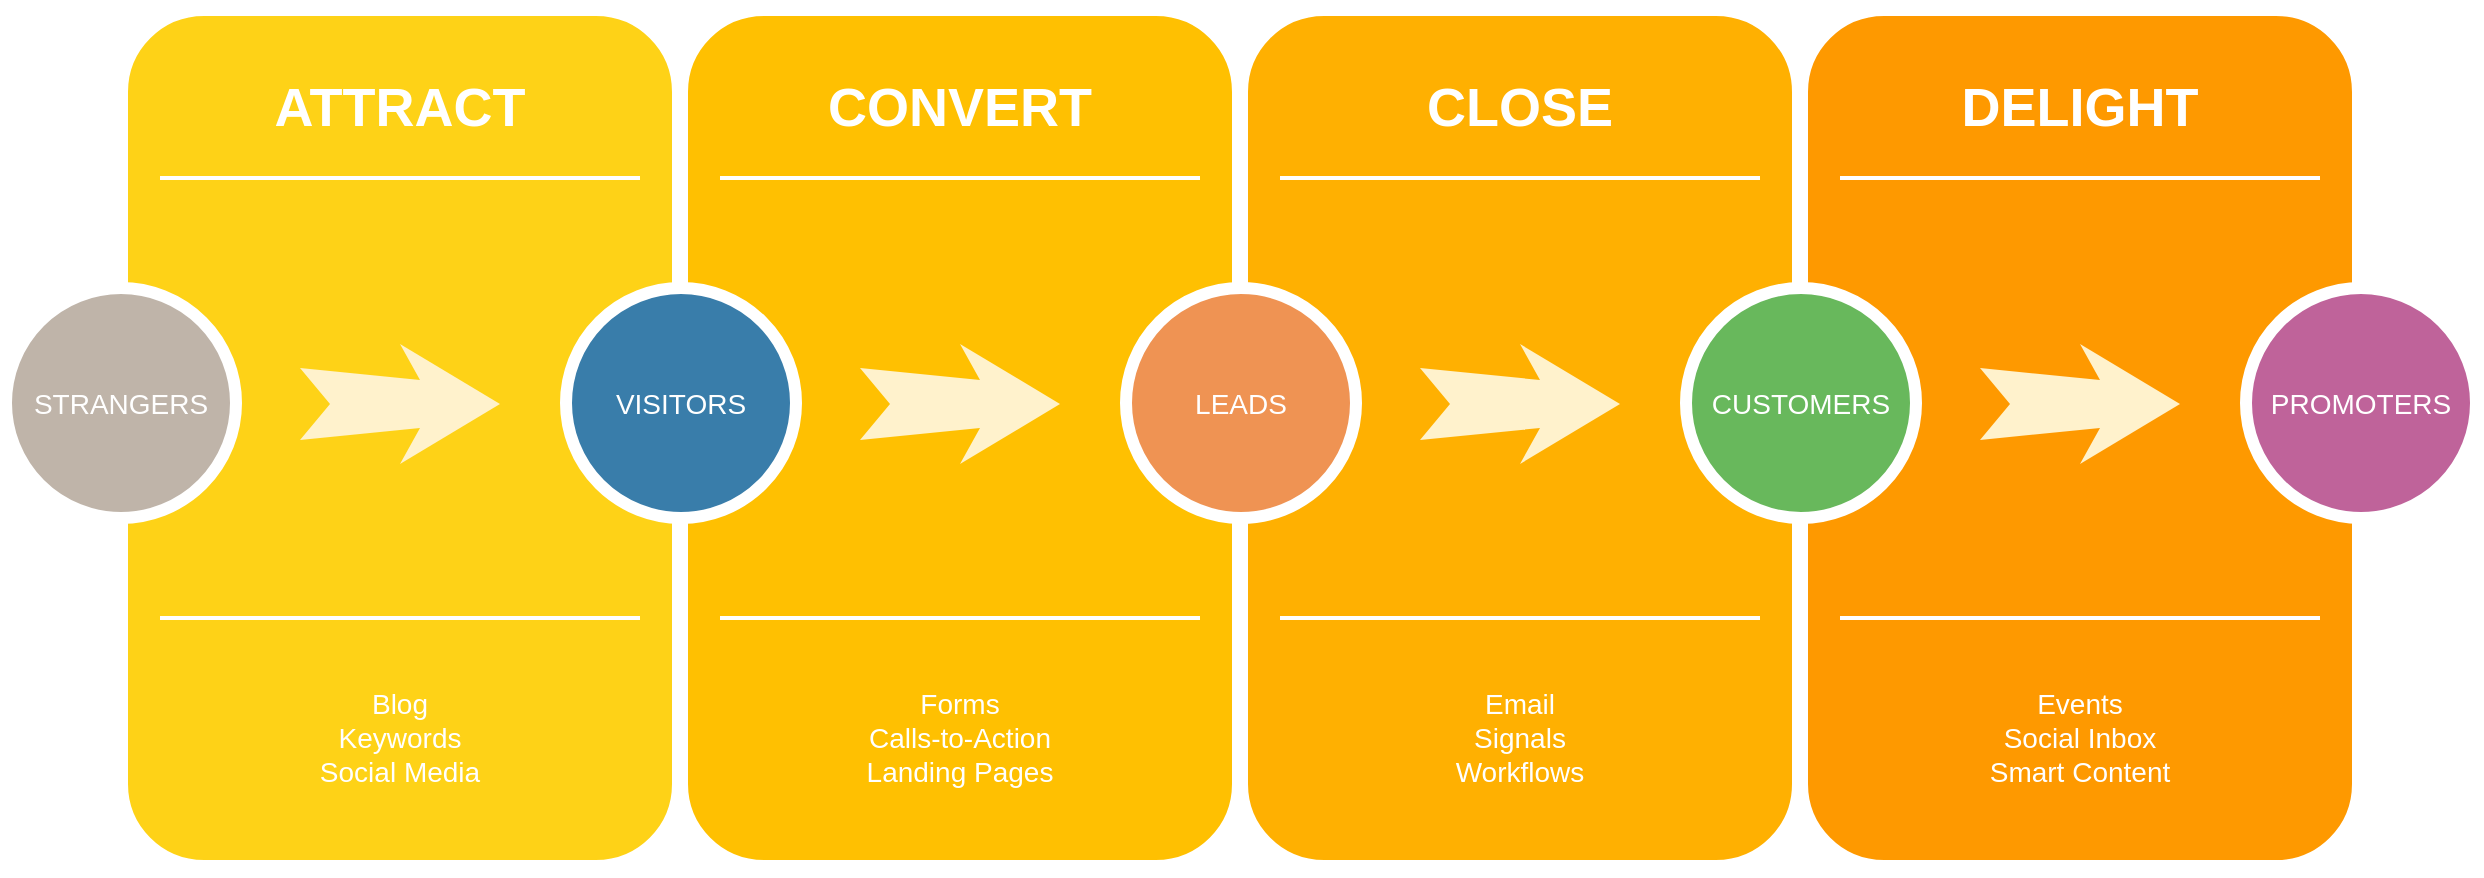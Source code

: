 <mxfile version="20.2.4" type="github" pages="2">
  <diagram id="eppBDKNscmFUNIZ72CPj" name="Page-1">
    <mxGraphModel dx="1038" dy="556" grid="1" gridSize="10" guides="1" tooltips="1" connect="1" arrows="1" fold="1" page="1" pageScale="1" pageWidth="827" pageHeight="1169" math="0" shadow="0">
      <root>
        <mxCell id="0" />
        <mxCell id="1" parent="0" />
        <mxCell id="wJL9VLSeTnjvx6btiRIN-26" value="" style="whiteSpace=wrap;html=1;rounded=1;shadow=0;strokeWidth=8;fontSize=20;align=center;fillColor=#FED217;strokeColor=#FFFFFF;" vertex="1" parent="1">
          <mxGeometry x="77" y="20" width="280" height="430" as="geometry" />
        </mxCell>
        <mxCell id="wJL9VLSeTnjvx6btiRIN-27" value="ATTRACT" style="text;html=1;strokeColor=none;fillColor=none;align=center;verticalAlign=middle;whiteSpace=wrap;rounded=0;shadow=0;fontSize=27;fontColor=#FFFFFF;fontStyle=1" vertex="1" parent="1">
          <mxGeometry x="77" y="40" width="280" height="60" as="geometry" />
        </mxCell>
        <mxCell id="wJL9VLSeTnjvx6btiRIN-28" value="Blog&lt;div&gt;Keywords&lt;/div&gt;&lt;div&gt;Social Media&lt;/div&gt;" style="text;html=1;strokeColor=none;fillColor=none;align=center;verticalAlign=middle;whiteSpace=wrap;rounded=0;shadow=0;fontSize=14;fontColor=#FFFFFF;" vertex="1" parent="1">
          <mxGeometry x="77" y="340" width="280" height="90" as="geometry" />
        </mxCell>
        <mxCell id="wJL9VLSeTnjvx6btiRIN-29" value="" style="line;strokeWidth=2;html=1;rounded=0;shadow=0;fontSize=27;align=center;fillColor=none;strokeColor=#FFFFFF;" vertex="1" parent="1">
          <mxGeometry x="97" y="100" width="240" height="10" as="geometry" />
        </mxCell>
        <mxCell id="wJL9VLSeTnjvx6btiRIN-30" value="" style="line;strokeWidth=2;html=1;rounded=0;shadow=0;fontSize=27;align=center;fillColor=none;strokeColor=#FFFFFF;" vertex="1" parent="1">
          <mxGeometry x="97" y="320" width="240" height="10" as="geometry" />
        </mxCell>
        <mxCell id="wJL9VLSeTnjvx6btiRIN-31" value="STRANGERS" style="ellipse;whiteSpace=wrap;html=1;rounded=0;shadow=0;strokeWidth=6;fontSize=14;align=center;fillColor=#BFB4A9;strokeColor=#FFFFFF;fontColor=#FFFFFF;" vertex="1" parent="1">
          <mxGeometry x="20" y="160" width="115" height="115" as="geometry" />
        </mxCell>
        <mxCell id="wJL9VLSeTnjvx6btiRIN-32" value="" style="html=1;shadow=0;dashed=0;align=center;verticalAlign=middle;shape=mxgraph.arrows2.stylisedArrow;dy=0.6;dx=40;notch=15;feather=0.4;rounded=0;strokeWidth=1;fontSize=27;strokeColor=none;fillColor=#fff2cc;" vertex="1" parent="1">
          <mxGeometry x="167" y="188" width="100" height="60" as="geometry" />
        </mxCell>
        <mxCell id="wJL9VLSeTnjvx6btiRIN-33" value="" style="whiteSpace=wrap;html=1;rounded=1;shadow=0;strokeWidth=8;fontSize=20;align=center;fillColor=#FFC001;strokeColor=#FFFFFF;" vertex="1" parent="1">
          <mxGeometry x="357" y="20" width="280" height="430" as="geometry" />
        </mxCell>
        <mxCell id="wJL9VLSeTnjvx6btiRIN-34" value="CONVERT" style="text;html=1;strokeColor=none;fillColor=none;align=center;verticalAlign=middle;whiteSpace=wrap;rounded=0;shadow=0;fontSize=27;fontColor=#FFFFFF;fontStyle=1" vertex="1" parent="1">
          <mxGeometry x="357" y="40" width="280" height="60" as="geometry" />
        </mxCell>
        <mxCell id="wJL9VLSeTnjvx6btiRIN-35" value="Forms&lt;div&gt;Calls-to-Action&lt;/div&gt;&lt;div&gt;Landing Pages&lt;/div&gt;" style="text;html=1;strokeColor=none;fillColor=none;align=center;verticalAlign=middle;whiteSpace=wrap;rounded=0;shadow=0;fontSize=14;fontColor=#FFFFFF;" vertex="1" parent="1">
          <mxGeometry x="357" y="340" width="280" height="90" as="geometry" />
        </mxCell>
        <mxCell id="wJL9VLSeTnjvx6btiRIN-36" value="" style="line;strokeWidth=2;html=1;rounded=0;shadow=0;fontSize=27;align=center;fillColor=none;strokeColor=#FFFFFF;" vertex="1" parent="1">
          <mxGeometry x="377" y="100" width="240" height="10" as="geometry" />
        </mxCell>
        <mxCell id="wJL9VLSeTnjvx6btiRIN-37" value="" style="line;strokeWidth=2;html=1;rounded=0;shadow=0;fontSize=27;align=center;fillColor=none;strokeColor=#FFFFFF;" vertex="1" parent="1">
          <mxGeometry x="377" y="320" width="240" height="10" as="geometry" />
        </mxCell>
        <mxCell id="wJL9VLSeTnjvx6btiRIN-38" value="VISITORS" style="ellipse;whiteSpace=wrap;html=1;rounded=0;shadow=0;strokeWidth=6;fontSize=14;align=center;fillColor=#397DAA;strokeColor=#FFFFFF;fontColor=#FFFFFF;" vertex="1" parent="1">
          <mxGeometry x="300" y="160" width="115" height="115" as="geometry" />
        </mxCell>
        <mxCell id="wJL9VLSeTnjvx6btiRIN-39" value="" style="html=1;shadow=0;dashed=0;align=center;verticalAlign=middle;shape=mxgraph.arrows2.stylisedArrow;dy=0.6;dx=40;notch=15;feather=0.4;rounded=0;strokeWidth=1;fontSize=27;strokeColor=none;fillColor=#fff2cc;" vertex="1" parent="1">
          <mxGeometry x="447" y="188" width="100" height="60" as="geometry" />
        </mxCell>
        <mxCell id="wJL9VLSeTnjvx6btiRIN-40" value="" style="whiteSpace=wrap;html=1;rounded=1;shadow=0;strokeWidth=8;fontSize=20;align=center;fillColor=#FFB001;strokeColor=#FFFFFF;" vertex="1" parent="1">
          <mxGeometry x="637" y="20" width="280" height="430" as="geometry" />
        </mxCell>
        <mxCell id="wJL9VLSeTnjvx6btiRIN-41" value="CLOSE" style="text;html=1;strokeColor=none;fillColor=none;align=center;verticalAlign=middle;whiteSpace=wrap;rounded=0;shadow=0;fontSize=27;fontColor=#FFFFFF;fontStyle=1" vertex="1" parent="1">
          <mxGeometry x="637" y="40" width="280" height="60" as="geometry" />
        </mxCell>
        <mxCell id="wJL9VLSeTnjvx6btiRIN-42" value="Email&lt;div&gt;Signals&lt;/div&gt;&lt;div&gt;Workflows&lt;/div&gt;" style="text;html=1;strokeColor=none;fillColor=none;align=center;verticalAlign=middle;whiteSpace=wrap;rounded=0;shadow=0;fontSize=14;fontColor=#FFFFFF;" vertex="1" parent="1">
          <mxGeometry x="637" y="340" width="280" height="90" as="geometry" />
        </mxCell>
        <mxCell id="wJL9VLSeTnjvx6btiRIN-43" value="" style="line;strokeWidth=2;html=1;rounded=0;shadow=0;fontSize=27;align=center;fillColor=none;strokeColor=#FFFFFF;" vertex="1" parent="1">
          <mxGeometry x="657" y="100" width="240" height="10" as="geometry" />
        </mxCell>
        <mxCell id="wJL9VLSeTnjvx6btiRIN-44" value="" style="line;strokeWidth=2;html=1;rounded=0;shadow=0;fontSize=27;align=center;fillColor=none;strokeColor=#FFFFFF;" vertex="1" parent="1">
          <mxGeometry x="657" y="320" width="240" height="10" as="geometry" />
        </mxCell>
        <mxCell id="wJL9VLSeTnjvx6btiRIN-45" value="LEADS" style="ellipse;whiteSpace=wrap;html=1;rounded=0;shadow=0;strokeWidth=6;fontSize=14;align=center;fillColor=#EF9353;strokeColor=#FFFFFF;fontColor=#FFFFFF;" vertex="1" parent="1">
          <mxGeometry x="580" y="160" width="115" height="115" as="geometry" />
        </mxCell>
        <mxCell id="wJL9VLSeTnjvx6btiRIN-46" value="" style="html=1;shadow=0;dashed=0;align=center;verticalAlign=middle;shape=mxgraph.arrows2.stylisedArrow;dy=0.6;dx=40;notch=15;feather=0.4;rounded=0;strokeWidth=1;fontSize=27;strokeColor=none;fillColor=#fff2cc;" vertex="1" parent="1">
          <mxGeometry x="727" y="188" width="100" height="60" as="geometry" />
        </mxCell>
        <mxCell id="wJL9VLSeTnjvx6btiRIN-47" value="" style="whiteSpace=wrap;html=1;rounded=1;shadow=0;strokeWidth=8;fontSize=20;align=center;fillColor=#FE9900;strokeColor=#FFFFFF;" vertex="1" parent="1">
          <mxGeometry x="917" y="20" width="280" height="430" as="geometry" />
        </mxCell>
        <mxCell id="wJL9VLSeTnjvx6btiRIN-48" value="DELIGHT" style="text;html=1;strokeColor=none;fillColor=none;align=center;verticalAlign=middle;whiteSpace=wrap;rounded=0;shadow=0;fontSize=27;fontColor=#FFFFFF;fontStyle=1" vertex="1" parent="1">
          <mxGeometry x="917" y="40" width="280" height="60" as="geometry" />
        </mxCell>
        <mxCell id="wJL9VLSeTnjvx6btiRIN-49" value="Events&lt;div&gt;Social Inbox&lt;/div&gt;&lt;div&gt;Smart Content&lt;/div&gt;" style="text;html=1;strokeColor=none;fillColor=none;align=center;verticalAlign=middle;whiteSpace=wrap;rounded=0;shadow=0;fontSize=14;fontColor=#FFFFFF;" vertex="1" parent="1">
          <mxGeometry x="917" y="340" width="280" height="90" as="geometry" />
        </mxCell>
        <mxCell id="wJL9VLSeTnjvx6btiRIN-50" value="" style="line;strokeWidth=2;html=1;rounded=0;shadow=0;fontSize=27;align=center;fillColor=none;strokeColor=#FFFFFF;" vertex="1" parent="1">
          <mxGeometry x="937" y="100" width="240" height="10" as="geometry" />
        </mxCell>
        <mxCell id="wJL9VLSeTnjvx6btiRIN-51" value="" style="line;strokeWidth=2;html=1;rounded=0;shadow=0;fontSize=27;align=center;fillColor=none;strokeColor=#FFFFFF;" vertex="1" parent="1">
          <mxGeometry x="937" y="320" width="240" height="10" as="geometry" />
        </mxCell>
        <mxCell id="wJL9VLSeTnjvx6btiRIN-52" value="CUSTOMERS" style="ellipse;whiteSpace=wrap;html=1;rounded=0;shadow=0;strokeWidth=6;fontSize=14;align=center;fillColor=#68B85C;strokeColor=#FFFFFF;fontColor=#FFFFFF;" vertex="1" parent="1">
          <mxGeometry x="860" y="160" width="115" height="115" as="geometry" />
        </mxCell>
        <mxCell id="wJL9VLSeTnjvx6btiRIN-53" value="" style="html=1;shadow=0;dashed=0;align=center;verticalAlign=middle;shape=mxgraph.arrows2.stylisedArrow;dy=0.6;dx=40;notch=15;feather=0.4;rounded=0;strokeWidth=1;fontSize=27;strokeColor=none;fillColor=#fff2cc;" vertex="1" parent="1">
          <mxGeometry x="1007" y="188" width="100" height="60" as="geometry" />
        </mxCell>
        <mxCell id="wJL9VLSeTnjvx6btiRIN-54" value="PROMOTERS" style="ellipse;whiteSpace=wrap;html=1;rounded=0;shadow=0;strokeWidth=6;fontSize=14;align=center;fillColor=#BF639A;strokeColor=#FFFFFF;fontColor=#FFFFFF;" vertex="1" parent="1">
          <mxGeometry x="1140" y="160" width="115" height="115" as="geometry" />
        </mxCell>
      </root>
    </mxGraphModel>
  </diagram>
  <diagram id="9rL5L918kPEEiDsSH4N7" name="第 2 页">
    <mxGraphModel dx="1038" dy="556" grid="1" gridSize="10" guides="1" tooltips="1" connect="1" arrows="1" fold="1" page="1" pageScale="1" pageWidth="827" pageHeight="1169" math="0" shadow="0">
      <root>
        <mxCell id="0" />
        <mxCell id="1" parent="0" />
        <mxCell id="OOvZ5F88C5ZpXP3dPj9k-1" value="Pool" style="swimlane;html=1;childLayout=stackLayout;startSize=20;rounded=0;shadow=0;labelBackgroundColor=none;strokeWidth=1;fontFamily=Verdana;fontSize=8;align=center;" vertex="1" parent="1">
          <mxGeometry x="20" y="20" width="960" height="750" as="geometry" />
        </mxCell>
        <mxCell id="OOvZ5F88C5ZpXP3dPj9k-2" value="Lane 1" style="swimlane;html=1;startSize=20;" vertex="1" parent="OOvZ5F88C5ZpXP3dPj9k-1">
          <mxGeometry y="20" width="160" height="730" as="geometry" />
        </mxCell>
        <mxCell id="OOvZ5F88C5ZpXP3dPj9k-3" value="" style="rounded=1;whiteSpace=wrap;html=1;shadow=0;labelBackgroundColor=none;strokeWidth=1;fontFamily=Verdana;fontSize=8;align=center;" vertex="1" parent="OOvZ5F88C5ZpXP3dPj9k-2">
          <mxGeometry x="20" y="65" width="100" height="60" as="geometry" />
        </mxCell>
        <mxCell id="OOvZ5F88C5ZpXP3dPj9k-4" value="" style="rounded=1;whiteSpace=wrap;html=1;shadow=0;labelBackgroundColor=none;strokeWidth=1;fontFamily=Verdana;fontSize=8;align=center;" vertex="1" parent="OOvZ5F88C5ZpXP3dPj9k-2">
          <mxGeometry x="20" y="155" width="100" height="60" as="geometry" />
        </mxCell>
        <mxCell id="OOvZ5F88C5ZpXP3dPj9k-5" value="" style="rounded=1;whiteSpace=wrap;html=1;shadow=0;labelBackgroundColor=none;strokeWidth=1;fontFamily=Verdana;fontSize=8;align=center;" vertex="1" parent="OOvZ5F88C5ZpXP3dPj9k-2">
          <mxGeometry x="30" y="560" width="100" height="60" as="geometry" />
        </mxCell>
        <mxCell id="OOvZ5F88C5ZpXP3dPj9k-6" style="edgeStyle=orthogonalEdgeStyle;rounded=1;html=1;labelBackgroundColor=none;startArrow=none;startFill=0;startSize=5;endArrow=classicThin;endFill=1;endSize=5;jettySize=auto;orthogonalLoop=1;strokeWidth=1;fontFamily=Verdana;fontSize=8" edge="1" parent="OOvZ5F88C5ZpXP3dPj9k-1" source="OOvZ5F88C5ZpXP3dPj9k-3" target="OOvZ5F88C5ZpXP3dPj9k-22">
          <mxGeometry relative="1" as="geometry" />
        </mxCell>
        <mxCell id="OOvZ5F88C5ZpXP3dPj9k-7" style="edgeStyle=orthogonalEdgeStyle;rounded=1;html=1;labelBackgroundColor=none;startArrow=none;startFill=0;startSize=5;endArrow=classicThin;endFill=1;endSize=5;jettySize=auto;orthogonalLoop=1;strokeWidth=1;fontFamily=Verdana;fontSize=8" edge="1" parent="OOvZ5F88C5ZpXP3dPj9k-1" source="OOvZ5F88C5ZpXP3dPj9k-22" target="OOvZ5F88C5ZpXP3dPj9k-4">
          <mxGeometry relative="1" as="geometry">
            <Array as="points">
              <mxPoint x="240" y="155" />
              <mxPoint x="70" y="155" />
            </Array>
          </mxGeometry>
        </mxCell>
        <mxCell id="OOvZ5F88C5ZpXP3dPj9k-8" style="edgeStyle=orthogonalEdgeStyle;rounded=1;html=1;labelBackgroundColor=none;startArrow=none;startFill=0;startSize=5;endArrow=classicThin;endFill=1;endSize=5;jettySize=auto;orthogonalLoop=1;strokeWidth=1;fontFamily=Verdana;fontSize=8" edge="1" parent="OOvZ5F88C5ZpXP3dPj9k-1" source="OOvZ5F88C5ZpXP3dPj9k-4" target="OOvZ5F88C5ZpXP3dPj9k-24">
          <mxGeometry relative="1" as="geometry" />
        </mxCell>
        <mxCell id="OOvZ5F88C5ZpXP3dPj9k-9" style="edgeStyle=orthogonalEdgeStyle;rounded=1;html=1;labelBackgroundColor=none;startArrow=none;startFill=0;startSize=5;endArrow=classicThin;endFill=1;endSize=5;jettySize=auto;orthogonalLoop=1;strokeWidth=1;fontFamily=Verdana;fontSize=8" edge="1" parent="OOvZ5F88C5ZpXP3dPj9k-1" source="OOvZ5F88C5ZpXP3dPj9k-25" target="OOvZ5F88C5ZpXP3dPj9k-4">
          <mxGeometry relative="1" as="geometry" />
        </mxCell>
        <mxCell id="OOvZ5F88C5ZpXP3dPj9k-10" style="edgeStyle=orthogonalEdgeStyle;rounded=1;html=1;labelBackgroundColor=none;startArrow=none;startFill=0;startSize=5;endArrow=classicThin;endFill=1;endSize=5;jettySize=auto;orthogonalLoop=1;strokeWidth=1;fontFamily=Verdana;fontSize=8" edge="1" parent="OOvZ5F88C5ZpXP3dPj9k-1" source="OOvZ5F88C5ZpXP3dPj9k-30" target="OOvZ5F88C5ZpXP3dPj9k-4">
          <mxGeometry relative="1" as="geometry" />
        </mxCell>
        <mxCell id="OOvZ5F88C5ZpXP3dPj9k-11" style="edgeStyle=orthogonalEdgeStyle;rounded=1;html=1;labelBackgroundColor=none;startArrow=none;startFill=0;startSize=5;endArrow=classicThin;endFill=1;endSize=5;jettySize=auto;orthogonalLoop=1;strokeWidth=1;fontFamily=Verdana;fontSize=8" edge="1" parent="OOvZ5F88C5ZpXP3dPj9k-1" source="OOvZ5F88C5ZpXP3dPj9k-33" target="OOvZ5F88C5ZpXP3dPj9k-4">
          <mxGeometry relative="1" as="geometry">
            <Array as="points">
              <mxPoint x="20" y="690" />
              <mxPoint x="20" y="370" />
              <mxPoint x="70" y="370" />
            </Array>
          </mxGeometry>
        </mxCell>
        <mxCell id="OOvZ5F88C5ZpXP3dPj9k-12" style="edgeStyle=orthogonalEdgeStyle;rounded=1;html=1;labelBackgroundColor=none;startArrow=none;startFill=0;startSize=5;endArrow=classicThin;endFill=1;endSize=5;jettySize=auto;orthogonalLoop=1;strokeWidth=1;fontFamily=Verdana;fontSize=8" edge="1" parent="OOvZ5F88C5ZpXP3dPj9k-1" source="OOvZ5F88C5ZpXP3dPj9k-25" target="OOvZ5F88C5ZpXP3dPj9k-29">
          <mxGeometry relative="1" as="geometry" />
        </mxCell>
        <mxCell id="OOvZ5F88C5ZpXP3dPj9k-13" style="edgeStyle=orthogonalEdgeStyle;rounded=1;html=1;labelBackgroundColor=none;startArrow=none;startFill=0;startSize=5;endArrow=classicThin;endFill=1;endSize=5;jettySize=auto;orthogonalLoop=1;strokeWidth=1;fontFamily=Verdana;fontSize=8" edge="1" parent="OOvZ5F88C5ZpXP3dPj9k-1" source="OOvZ5F88C5ZpXP3dPj9k-33" target="OOvZ5F88C5ZpXP3dPj9k-41">
          <mxGeometry relative="1" as="geometry" />
        </mxCell>
        <mxCell id="OOvZ5F88C5ZpXP3dPj9k-14" style="edgeStyle=orthogonalEdgeStyle;rounded=1;html=1;labelBackgroundColor=none;startArrow=none;startFill=0;startSize=5;endArrow=classicThin;endFill=1;endSize=5;jettySize=auto;orthogonalLoop=1;strokeWidth=1;fontFamily=Verdana;fontSize=8" edge="1" parent="OOvZ5F88C5ZpXP3dPj9k-1" source="OOvZ5F88C5ZpXP3dPj9k-41" target="OOvZ5F88C5ZpXP3dPj9k-45">
          <mxGeometry relative="1" as="geometry" />
        </mxCell>
        <mxCell id="OOvZ5F88C5ZpXP3dPj9k-15" style="edgeStyle=orthogonalEdgeStyle;rounded=1;html=1;labelBackgroundColor=none;startArrow=none;startFill=0;startSize=5;endArrow=classicThin;endFill=1;endSize=5;jettySize=auto;orthogonalLoop=1;strokeWidth=1;fontFamily=Verdana;fontSize=8" edge="1" parent="OOvZ5F88C5ZpXP3dPj9k-1" source="OOvZ5F88C5ZpXP3dPj9k-31" target="OOvZ5F88C5ZpXP3dPj9k-38">
          <mxGeometry relative="1" as="geometry" />
        </mxCell>
        <mxCell id="OOvZ5F88C5ZpXP3dPj9k-16" style="edgeStyle=orthogonalEdgeStyle;rounded=1;html=1;labelBackgroundColor=none;startArrow=none;startFill=0;startSize=5;endArrow=classicThin;endFill=1;endSize=5;jettySize=auto;orthogonalLoop=1;strokeWidth=1;fontFamily=Verdana;fontSize=8" edge="1" parent="OOvZ5F88C5ZpXP3dPj9k-1" source="OOvZ5F88C5ZpXP3dPj9k-40" target="OOvZ5F88C5ZpXP3dPj9k-26">
          <mxGeometry relative="1" as="geometry">
            <Array as="points">
              <mxPoint x="660" y="610" />
              <mxPoint x="660" y="550" />
              <mxPoint x="400" y="550" />
            </Array>
          </mxGeometry>
        </mxCell>
        <mxCell id="OOvZ5F88C5ZpXP3dPj9k-17" style="edgeStyle=orthogonalEdgeStyle;rounded=1;html=1;labelBackgroundColor=none;startArrow=none;startFill=0;startSize=5;endArrow=classicThin;endFill=1;endSize=5;jettySize=auto;orthogonalLoop=1;strokeColor=#000000;strokeWidth=1;fontFamily=Verdana;fontSize=8;fontColor=#000000;" edge="1" parent="OOvZ5F88C5ZpXP3dPj9k-1" source="OOvZ5F88C5ZpXP3dPj9k-40" target="OOvZ5F88C5ZpXP3dPj9k-32">
          <mxGeometry relative="1" as="geometry" />
        </mxCell>
        <mxCell id="OOvZ5F88C5ZpXP3dPj9k-18" style="edgeStyle=orthogonalEdgeStyle;rounded=1;html=1;labelBackgroundColor=none;startArrow=none;startFill=0;startSize=5;endArrow=classicThin;endFill=1;endSize=5;jettySize=auto;orthogonalLoop=1;strokeWidth=1;fontFamily=Verdana;fontSize=8" edge="1" parent="OOvZ5F88C5ZpXP3dPj9k-1" source="OOvZ5F88C5ZpXP3dPj9k-40" target="OOvZ5F88C5ZpXP3dPj9k-5">
          <mxGeometry relative="1" as="geometry">
            <Array as="points">
              <mxPoint x="660" y="610" />
              <mxPoint x="660" y="550" />
              <mxPoint x="80" y="550" />
            </Array>
          </mxGeometry>
        </mxCell>
        <mxCell id="OOvZ5F88C5ZpXP3dPj9k-19" style="edgeStyle=orthogonalEdgeStyle;rounded=1;html=1;labelBackgroundColor=none;startArrow=none;startFill=0;startSize=5;endArrow=classicThin;endFill=1;endSize=5;jettySize=auto;orthogonalLoop=1;strokeWidth=1;fontFamily=Verdana;fontSize=8" edge="1" parent="OOvZ5F88C5ZpXP3dPj9k-1" source="OOvZ5F88C5ZpXP3dPj9k-5" target="OOvZ5F88C5ZpXP3dPj9k-32">
          <mxGeometry relative="1" as="geometry">
            <Array as="points">
              <mxPoint x="80" y="650" />
              <mxPoint x="490" y="650" />
              <mxPoint x="490" y="610" />
            </Array>
          </mxGeometry>
        </mxCell>
        <mxCell id="OOvZ5F88C5ZpXP3dPj9k-20" style="edgeStyle=orthogonalEdgeStyle;rounded=1;html=1;labelBackgroundColor=none;startArrow=none;startFill=0;startSize=5;endArrow=classicThin;endFill=1;endSize=5;jettySize=auto;orthogonalLoop=1;strokeWidth=1;fontFamily=Verdana;fontSize=8" edge="1" parent="OOvZ5F88C5ZpXP3dPj9k-1" source="OOvZ5F88C5ZpXP3dPj9k-26" target="OOvZ5F88C5ZpXP3dPj9k-32">
          <mxGeometry relative="1" as="geometry" />
        </mxCell>
        <mxCell id="OOvZ5F88C5ZpXP3dPj9k-21" value="Lane 2" style="swimlane;html=1;startSize=20;" vertex="1" parent="OOvZ5F88C5ZpXP3dPj9k-1">
          <mxGeometry x="160" y="20" width="160" height="730" as="geometry" />
        </mxCell>
        <mxCell id="OOvZ5F88C5ZpXP3dPj9k-22" value="" style="rounded=1;whiteSpace=wrap;html=1;shadow=0;labelBackgroundColor=none;strokeWidth=1;fontFamily=Verdana;fontSize=8;align=center;" vertex="1" parent="OOvZ5F88C5ZpXP3dPj9k-21">
          <mxGeometry x="30" y="65" width="100" height="60" as="geometry" />
        </mxCell>
        <mxCell id="OOvZ5F88C5ZpXP3dPj9k-23" value="Lane 3" style="swimlane;html=1;startSize=20;" vertex="1" parent="OOvZ5F88C5ZpXP3dPj9k-1">
          <mxGeometry x="320" y="20" width="160" height="730" as="geometry" />
        </mxCell>
        <mxCell id="OOvZ5F88C5ZpXP3dPj9k-24" value="" style="rounded=1;whiteSpace=wrap;html=1;shadow=0;labelBackgroundColor=none;strokeWidth=1;fontFamily=Verdana;fontSize=8;align=center;" vertex="1" parent="OOvZ5F88C5ZpXP3dPj9k-23">
          <mxGeometry x="30" y="155" width="100" height="60" as="geometry" />
        </mxCell>
        <mxCell id="OOvZ5F88C5ZpXP3dPj9k-25" value="" style="rhombus;whiteSpace=wrap;html=1;rounded=0;shadow=0;labelBackgroundColor=none;strokeWidth=1;fontFamily=Verdana;fontSize=8;align=center;" vertex="1" parent="OOvZ5F88C5ZpXP3dPj9k-23">
          <mxGeometry x="40" y="240" width="80" height="60" as="geometry" />
        </mxCell>
        <mxCell id="OOvZ5F88C5ZpXP3dPj9k-26" value="" style="rounded=1;whiteSpace=wrap;html=1;shadow=0;labelBackgroundColor=none;strokeWidth=1;fontFamily=Verdana;fontSize=8;align=center;" vertex="1" parent="OOvZ5F88C5ZpXP3dPj9k-23">
          <mxGeometry x="30" y="560" width="100" height="60" as="geometry" />
        </mxCell>
        <mxCell id="OOvZ5F88C5ZpXP3dPj9k-27" style="edgeStyle=orthogonalEdgeStyle;rounded=1;html=1;labelBackgroundColor=none;startArrow=none;startFill=0;startSize=5;endArrow=classicThin;endFill=1;endSize=5;jettySize=auto;orthogonalLoop=1;strokeWidth=1;fontFamily=Verdana;fontSize=8" edge="1" parent="OOvZ5F88C5ZpXP3dPj9k-23" source="OOvZ5F88C5ZpXP3dPj9k-24" target="OOvZ5F88C5ZpXP3dPj9k-25">
          <mxGeometry relative="1" as="geometry" />
        </mxCell>
        <mxCell id="OOvZ5F88C5ZpXP3dPj9k-28" value="Lane 4" style="swimlane;html=1;startSize=20;" vertex="1" parent="OOvZ5F88C5ZpXP3dPj9k-1">
          <mxGeometry x="480" y="20" width="160" height="730" as="geometry" />
        </mxCell>
        <mxCell id="OOvZ5F88C5ZpXP3dPj9k-29" value="" style="rounded=1;whiteSpace=wrap;html=1;shadow=0;labelBackgroundColor=none;strokeWidth=1;fontFamily=Verdana;fontSize=8;align=center;" vertex="1" parent="OOvZ5F88C5ZpXP3dPj9k-28">
          <mxGeometry x="30" y="240" width="100" height="60" as="geometry" />
        </mxCell>
        <mxCell id="OOvZ5F88C5ZpXP3dPj9k-30" value="" style="rhombus;whiteSpace=wrap;html=1;rounded=0;shadow=0;labelBackgroundColor=none;strokeWidth=1;fontFamily=Verdana;fontSize=8;align=center;" vertex="1" parent="OOvZ5F88C5ZpXP3dPj9k-28">
          <mxGeometry x="40" y="320" width="80" height="60" as="geometry" />
        </mxCell>
        <mxCell id="OOvZ5F88C5ZpXP3dPj9k-31" value="" style="rounded=1;whiteSpace=wrap;html=1;shadow=0;labelBackgroundColor=none;strokeWidth=1;fontFamily=Verdana;fontSize=8;align=center;" vertex="1" parent="OOvZ5F88C5ZpXP3dPj9k-28">
          <mxGeometry x="30" y="400" width="100" height="60" as="geometry" />
        </mxCell>
        <mxCell id="OOvZ5F88C5ZpXP3dPj9k-32" value="" style="rounded=1;whiteSpace=wrap;html=1;shadow=0;labelBackgroundColor=none;strokeWidth=1;fontFamily=Verdana;fontSize=8;align=center;" vertex="1" parent="OOvZ5F88C5ZpXP3dPj9k-28">
          <mxGeometry x="30" y="560" width="100" height="60" as="geometry" />
        </mxCell>
        <mxCell id="OOvZ5F88C5ZpXP3dPj9k-33" value="" style="rhombus;whiteSpace=wrap;html=1;rounded=0;shadow=0;labelBackgroundColor=none;strokeWidth=1;fontFamily=Verdana;fontSize=8;align=center;" vertex="1" parent="OOvZ5F88C5ZpXP3dPj9k-28">
          <mxGeometry x="40" y="640" width="80" height="60" as="geometry" />
        </mxCell>
        <mxCell id="OOvZ5F88C5ZpXP3dPj9k-34" style="edgeStyle=orthogonalEdgeStyle;rounded=1;html=1;labelBackgroundColor=none;startArrow=none;startFill=0;startSize=5;endArrow=classicThin;endFill=1;endSize=5;jettySize=auto;orthogonalLoop=1;strokeColor=#000000;strokeWidth=1;fontFamily=Verdana;fontSize=8;fontColor=#000000;" edge="1" parent="OOvZ5F88C5ZpXP3dPj9k-28" source="OOvZ5F88C5ZpXP3dPj9k-29" target="OOvZ5F88C5ZpXP3dPj9k-30">
          <mxGeometry relative="1" as="geometry" />
        </mxCell>
        <mxCell id="OOvZ5F88C5ZpXP3dPj9k-35" style="edgeStyle=orthogonalEdgeStyle;rounded=1;html=1;labelBackgroundColor=none;startArrow=none;startFill=0;startSize=5;endArrow=classicThin;endFill=1;endSize=5;jettySize=auto;orthogonalLoop=1;strokeWidth=1;fontFamily=Verdana;fontSize=8" edge="1" parent="OOvZ5F88C5ZpXP3dPj9k-28" source="OOvZ5F88C5ZpXP3dPj9k-30" target="OOvZ5F88C5ZpXP3dPj9k-31">
          <mxGeometry relative="1" as="geometry" />
        </mxCell>
        <mxCell id="OOvZ5F88C5ZpXP3dPj9k-36" style="edgeStyle=orthogonalEdgeStyle;rounded=1;html=1;labelBackgroundColor=none;startArrow=none;startFill=0;startSize=5;endArrow=classicThin;endFill=1;endSize=5;jettySize=auto;orthogonalLoop=1;strokeWidth=1;fontFamily=Verdana;fontSize=8" edge="1" parent="OOvZ5F88C5ZpXP3dPj9k-28" source="OOvZ5F88C5ZpXP3dPj9k-32" target="OOvZ5F88C5ZpXP3dPj9k-33">
          <mxGeometry relative="1" as="geometry" />
        </mxCell>
        <mxCell id="OOvZ5F88C5ZpXP3dPj9k-37" value="Lane 5" style="swimlane;html=1;startSize=20;" vertex="1" parent="OOvZ5F88C5ZpXP3dPj9k-1">
          <mxGeometry x="640" y="20" width="160" height="730" as="geometry" />
        </mxCell>
        <mxCell id="OOvZ5F88C5ZpXP3dPj9k-38" value="" style="rounded=1;whiteSpace=wrap;html=1;shadow=0;labelBackgroundColor=none;strokeWidth=1;fontFamily=Verdana;fontSize=8;align=center;" vertex="1" parent="OOvZ5F88C5ZpXP3dPj9k-37">
          <mxGeometry x="30" y="400" width="100" height="60" as="geometry" />
        </mxCell>
        <mxCell id="OOvZ5F88C5ZpXP3dPj9k-39" value="" style="rounded=1;whiteSpace=wrap;html=1;shadow=0;labelBackgroundColor=none;strokeWidth=1;fontFamily=Verdana;fontSize=8;align=center;" vertex="1" parent="OOvZ5F88C5ZpXP3dPj9k-37">
          <mxGeometry x="30" y="480" width="100" height="60" as="geometry" />
        </mxCell>
        <mxCell id="OOvZ5F88C5ZpXP3dPj9k-40" value="" style="rounded=1;whiteSpace=wrap;html=1;shadow=0;labelBackgroundColor=none;strokeWidth=1;fontFamily=Verdana;fontSize=8;align=center;" vertex="1" parent="OOvZ5F88C5ZpXP3dPj9k-37">
          <mxGeometry x="30" y="560" width="100" height="60" as="geometry" />
        </mxCell>
        <mxCell id="OOvZ5F88C5ZpXP3dPj9k-41" value="" style="rounded=1;whiteSpace=wrap;html=1;shadow=0;labelBackgroundColor=none;strokeWidth=1;fontFamily=Verdana;fontSize=8;align=center;" vertex="1" parent="OOvZ5F88C5ZpXP3dPj9k-37">
          <mxGeometry x="30" y="640" width="100" height="60" as="geometry" />
        </mxCell>
        <mxCell id="OOvZ5F88C5ZpXP3dPj9k-42" style="edgeStyle=orthogonalEdgeStyle;rounded=1;html=1;labelBackgroundColor=none;startArrow=none;startFill=0;startSize=5;endArrow=classicThin;endFill=1;endSize=5;jettySize=auto;orthogonalLoop=1;strokeWidth=1;fontFamily=Verdana;fontSize=8" edge="1" parent="OOvZ5F88C5ZpXP3dPj9k-37" source="OOvZ5F88C5ZpXP3dPj9k-38" target="OOvZ5F88C5ZpXP3dPj9k-39">
          <mxGeometry relative="1" as="geometry" />
        </mxCell>
        <mxCell id="OOvZ5F88C5ZpXP3dPj9k-43" style="edgeStyle=orthogonalEdgeStyle;rounded=1;html=1;labelBackgroundColor=none;startArrow=none;startFill=0;startSize=5;endArrow=classicThin;endFill=1;endSize=5;jettySize=auto;orthogonalLoop=1;strokeWidth=1;fontFamily=Verdana;fontSize=8" edge="1" parent="OOvZ5F88C5ZpXP3dPj9k-37" source="OOvZ5F88C5ZpXP3dPj9k-39" target="OOvZ5F88C5ZpXP3dPj9k-40">
          <mxGeometry relative="1" as="geometry" />
        </mxCell>
        <mxCell id="OOvZ5F88C5ZpXP3dPj9k-44" value="Lane 6" style="swimlane;html=1;startSize=20;" vertex="1" parent="OOvZ5F88C5ZpXP3dPj9k-1">
          <mxGeometry x="800" y="20" width="160" height="730" as="geometry" />
        </mxCell>
        <mxCell id="OOvZ5F88C5ZpXP3dPj9k-45" value="" style="rounded=1;whiteSpace=wrap;html=1;shadow=0;labelBackgroundColor=none;strokeWidth=1;fontFamily=Verdana;fontSize=8;align=center;" vertex="1" parent="OOvZ5F88C5ZpXP3dPj9k-44">
          <mxGeometry x="30" y="640" width="100" height="60" as="geometry" />
        </mxCell>
      </root>
    </mxGraphModel>
  </diagram>
</mxfile>
